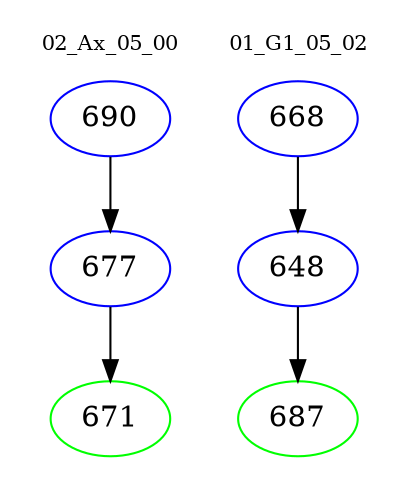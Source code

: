 digraph{
subgraph cluster_0 {
color = white
label = "02_Ax_05_00";
fontsize=10;
T0_690 [label="690", color="blue"]
T0_690 -> T0_677 [color="black"]
T0_677 [label="677", color="blue"]
T0_677 -> T0_671 [color="black"]
T0_671 [label="671", color="green"]
}
subgraph cluster_1 {
color = white
label = "01_G1_05_02";
fontsize=10;
T1_668 [label="668", color="blue"]
T1_668 -> T1_648 [color="black"]
T1_648 [label="648", color="blue"]
T1_648 -> T1_687 [color="black"]
T1_687 [label="687", color="green"]
}
}
